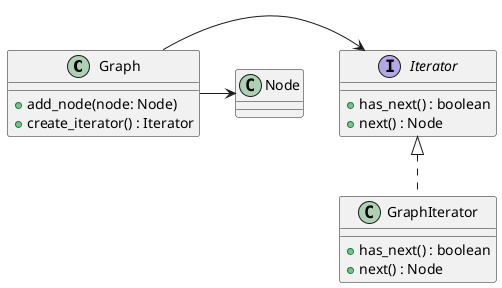 @startuml
      class Graph {
        +add_node(node: Node)
        +create_iterator() : Iterator
      }
      class Node {
      }
      interface Iterator {
        +has_next() : boolean
        +next() : Node
      }
      class GraphIterator {
        +has_next() : boolean
        +next() : Node
      }
      Graph -right-> Iterator
      Graph -> Node
      Iterator <|.. GraphIterator
      @enduml